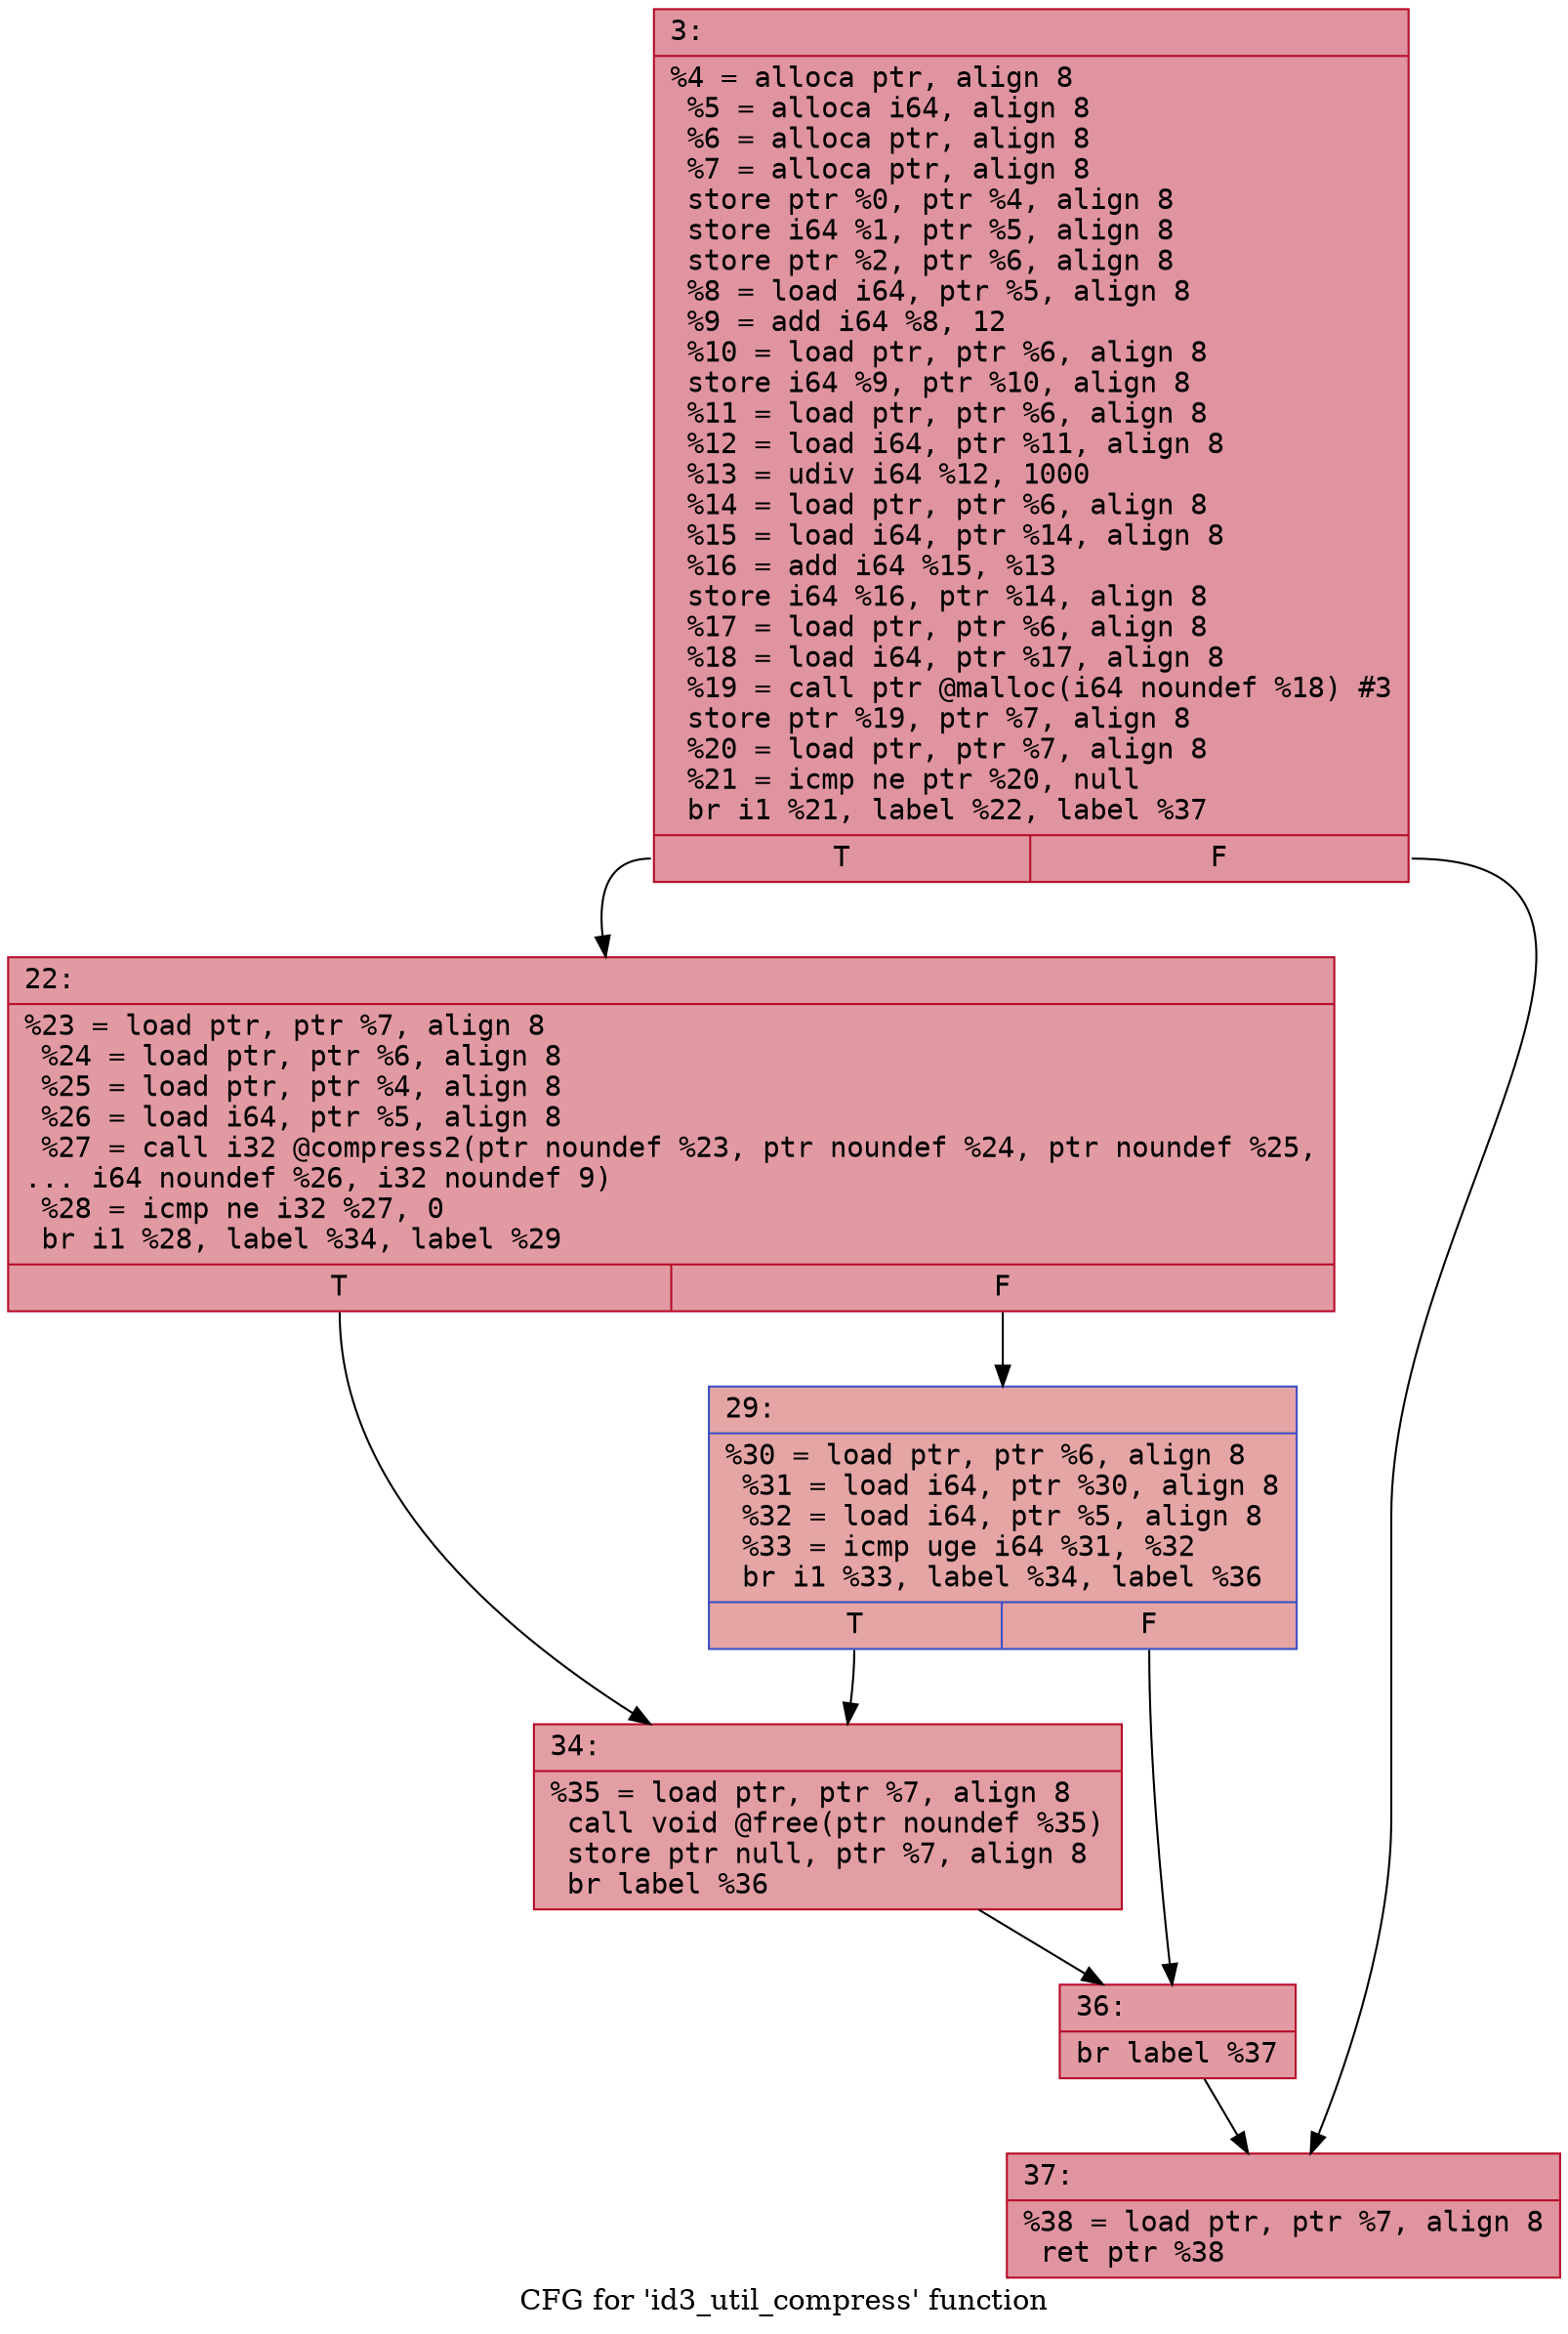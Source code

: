 digraph "CFG for 'id3_util_compress' function" {
	label="CFG for 'id3_util_compress' function";

	Node0x60000048a990 [shape=record,color="#b70d28ff", style=filled, fillcolor="#b70d2870" fontname="Courier",label="{3:\l|  %4 = alloca ptr, align 8\l  %5 = alloca i64, align 8\l  %6 = alloca ptr, align 8\l  %7 = alloca ptr, align 8\l  store ptr %0, ptr %4, align 8\l  store i64 %1, ptr %5, align 8\l  store ptr %2, ptr %6, align 8\l  %8 = load i64, ptr %5, align 8\l  %9 = add i64 %8, 12\l  %10 = load ptr, ptr %6, align 8\l  store i64 %9, ptr %10, align 8\l  %11 = load ptr, ptr %6, align 8\l  %12 = load i64, ptr %11, align 8\l  %13 = udiv i64 %12, 1000\l  %14 = load ptr, ptr %6, align 8\l  %15 = load i64, ptr %14, align 8\l  %16 = add i64 %15, %13\l  store i64 %16, ptr %14, align 8\l  %17 = load ptr, ptr %6, align 8\l  %18 = load i64, ptr %17, align 8\l  %19 = call ptr @malloc(i64 noundef %18) #3\l  store ptr %19, ptr %7, align 8\l  %20 = load ptr, ptr %7, align 8\l  %21 = icmp ne ptr %20, null\l  br i1 %21, label %22, label %37\l|{<s0>T|<s1>F}}"];
	Node0x60000048a990:s0 -> Node0x60000048a9e0[tooltip="3 -> 22\nProbability 62.50%" ];
	Node0x60000048a990:s1 -> Node0x60000048ab20[tooltip="3 -> 37\nProbability 37.50%" ];
	Node0x60000048a9e0 [shape=record,color="#b70d28ff", style=filled, fillcolor="#bb1b2c70" fontname="Courier",label="{22:\l|  %23 = load ptr, ptr %7, align 8\l  %24 = load ptr, ptr %6, align 8\l  %25 = load ptr, ptr %4, align 8\l  %26 = load i64, ptr %5, align 8\l  %27 = call i32 @compress2(ptr noundef %23, ptr noundef %24, ptr noundef %25,\l... i64 noundef %26, i32 noundef 9)\l  %28 = icmp ne i32 %27, 0\l  br i1 %28, label %34, label %29\l|{<s0>T|<s1>F}}"];
	Node0x60000048a9e0:s0 -> Node0x60000048aa80[tooltip="22 -> 34\nProbability 62.50%" ];
	Node0x60000048a9e0:s1 -> Node0x60000048aa30[tooltip="22 -> 29\nProbability 37.50%" ];
	Node0x60000048aa30 [shape=record,color="#3d50c3ff", style=filled, fillcolor="#c5333470" fontname="Courier",label="{29:\l|  %30 = load ptr, ptr %6, align 8\l  %31 = load i64, ptr %30, align 8\l  %32 = load i64, ptr %5, align 8\l  %33 = icmp uge i64 %31, %32\l  br i1 %33, label %34, label %36\l|{<s0>T|<s1>F}}"];
	Node0x60000048aa30:s0 -> Node0x60000048aa80[tooltip="29 -> 34\nProbability 50.00%" ];
	Node0x60000048aa30:s1 -> Node0x60000048aad0[tooltip="29 -> 36\nProbability 50.00%" ];
	Node0x60000048aa80 [shape=record,color="#b70d28ff", style=filled, fillcolor="#be242e70" fontname="Courier",label="{34:\l|  %35 = load ptr, ptr %7, align 8\l  call void @free(ptr noundef %35)\l  store ptr null, ptr %7, align 8\l  br label %36\l}"];
	Node0x60000048aa80 -> Node0x60000048aad0[tooltip="34 -> 36\nProbability 100.00%" ];
	Node0x60000048aad0 [shape=record,color="#b70d28ff", style=filled, fillcolor="#bb1b2c70" fontname="Courier",label="{36:\l|  br label %37\l}"];
	Node0x60000048aad0 -> Node0x60000048ab20[tooltip="36 -> 37\nProbability 100.00%" ];
	Node0x60000048ab20 [shape=record,color="#b70d28ff", style=filled, fillcolor="#b70d2870" fontname="Courier",label="{37:\l|  %38 = load ptr, ptr %7, align 8\l  ret ptr %38\l}"];
}
